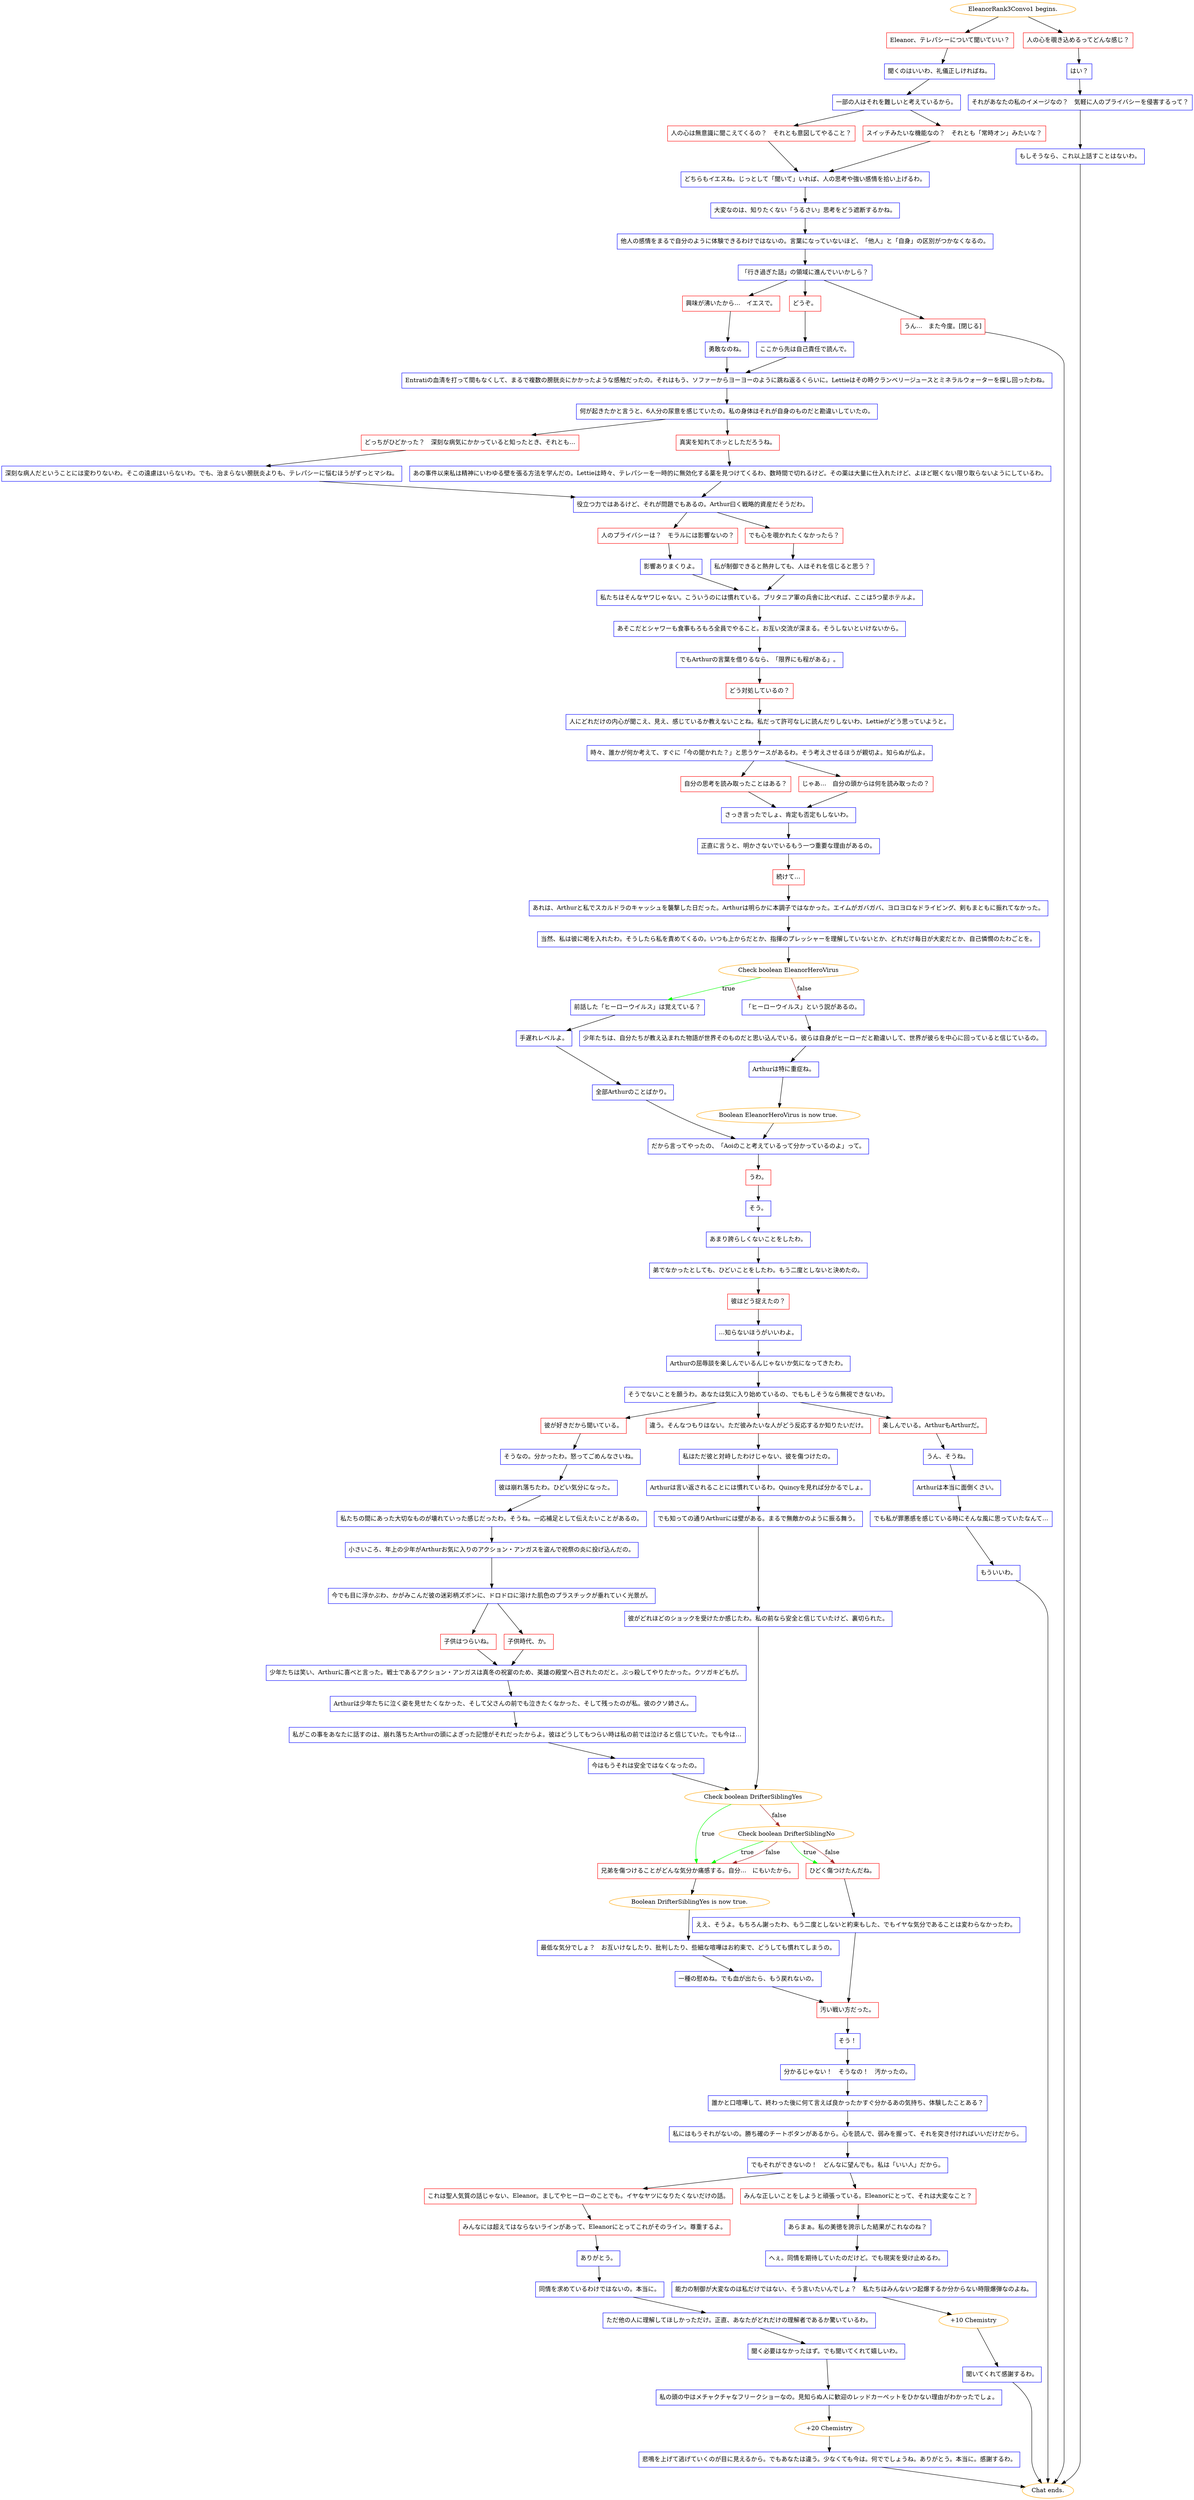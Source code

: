 digraph {
	"EleanorRank3Convo1 begins." [color=orange];
		"EleanorRank3Convo1 begins." -> j2047964313;
		"EleanorRank3Convo1 begins." -> j3828507671;
	j2047964313 [label="Eleanor、テレパシーについて聞いていい？",shape=box,color=red];
		j2047964313 -> j2395170802;
	j3828507671 [label="人の心を覗き込めるってどんな感じ？",shape=box,color=red];
		j3828507671 -> j598365692;
	j2395170802 [label="聞くのはいいわ、礼儀正しければね。",shape=box,color=blue];
		j2395170802 -> j3159774157;
	j598365692 [label="はい？",shape=box,color=blue];
		j598365692 -> j2169086588;
	j3159774157 [label="一部の人はそれを難しいと考えているから。",shape=box,color=blue];
		j3159774157 -> j1987812055;
		j3159774157 -> j3384022650;
	j2169086588 [label="それがあなたの私のイメージなの？　気軽に人のプライバシーを侵害するって？",shape=box,color=blue];
		j2169086588 -> j1404770379;
	j1987812055 [label="人の心は無意識に聞こえてくるの？　それとも意図してやること？",shape=box,color=red];
		j1987812055 -> j3673233103;
	j3384022650 [label="スイッチみたいな機能なの？　それとも「常時オン」みたいな？",shape=box,color=red];
		j3384022650 -> j3673233103;
	j1404770379 [label="もしそうなら、これ以上話すことはないわ。",shape=box,color=blue];
		j1404770379 -> "Chat ends.";
	j3673233103 [label="どちらもイエスね。じっとして「聞いて」いれば、人の思考や強い感情を拾い上げるわ。",shape=box,color=blue];
		j3673233103 -> j4203886790;
	"Chat ends." [color=orange];
	j4203886790 [label="大変なのは、知りたくない「うるさい」思考をどう遮断するかね。",shape=box,color=blue];
		j4203886790 -> j301962088;
	j301962088 [label="他人の感情をまるで自分のように体験できるわけではないの。言葉になっていないほど、「他人」と「自身」の区別がつかなくなるの。",shape=box,color=blue];
		j301962088 -> j930057849;
	j930057849 [label="「行き過ぎた話」の領域に進んでいいかしら？",shape=box,color=blue];
		j930057849 -> j1576091486;
		j930057849 -> j1228887972;
		j930057849 -> j2403739123;
	j1576091486 [label="興味が沸いたから…　イエスで。",shape=box,color=red];
		j1576091486 -> j1528434679;
	j1228887972 [label="どうぞ。",shape=box,color=red];
		j1228887972 -> j348181125;
	j2403739123 [label="うん…　また今度。[閉じる]",shape=box,color=red];
		j2403739123 -> "Chat ends.";
	j1528434679 [label="勇敢なのね。",shape=box,color=blue];
		j1528434679 -> j2465929992;
	j348181125 [label="ここから先は自己責任で読んで。",shape=box,color=blue];
		j348181125 -> j2465929992;
	j2465929992 [label="Entratiの血清を打って間もなくして、まるで複数の膀胱炎にかかったような感触だったの。それはもう、ソファーからヨーヨーのように跳ね返るくらいに。Lettieはその時クランベリージュースとミネラルウォーターを探し回ったわね。",shape=box,color=blue];
		j2465929992 -> j1255523718;
	j1255523718 [label="何が起きたかと言うと、6人分の尿意を感じていたの。私の身体はそれが自身のものだと勘違いしていたの。",shape=box,color=blue];
		j1255523718 -> j463528281;
		j1255523718 -> j814987666;
	j463528281 [label="どっちがひどかった？　深刻な病気にかかっていると知ったとき、それとも…",shape=box,color=red];
		j463528281 -> j3603479310;
	j814987666 [label="真実を知れてホッとしただろうね。",shape=box,color=red];
		j814987666 -> j1678915219;
	j3603479310 [label="深刻な病人だということには変わりないわ。そこの遠慮はいらないわ。でも、治まらない膀胱炎よりも、テレパシーに悩むほうがずっとマシね。",shape=box,color=blue];
		j3603479310 -> j2973515452;
	j1678915219 [label="あの事件以来私は精神にいわゆる壁を張る方法を学んだの。Lettieは時々、テレパシーを一時的に無効化する薬を見つけてくるわ、数時間で切れるけど。その薬は大量に仕入れたけど、よほど眠くない限り取らないようにしているわ。",shape=box,color=blue];
		j1678915219 -> j2973515452;
	j2973515452 [label="役立つ力ではあるけど、それが問題でもあるの。Arthur曰く戦略的資産だそうだわ。",shape=box,color=blue];
		j2973515452 -> j1830859938;
		j2973515452 -> j3055483616;
	j1830859938 [label="人のプライバシーは？　モラルには影響ないの？",shape=box,color=red];
		j1830859938 -> j1929293271;
	j3055483616 [label="でも心を覗かれたくなかったら？",shape=box,color=red];
		j3055483616 -> j3975132809;
	j1929293271 [label="影響ありまくりよ。",shape=box,color=blue];
		j1929293271 -> j1975517174;
	j3975132809 [label="私が制御できると熱弁しても、人はそれを信じると思う？",shape=box,color=blue];
		j3975132809 -> j1975517174;
	j1975517174 [label="私たちはそんなヤワじゃない。こういうのには慣れている。ブリタニア軍の兵舎に比べれば、ここは5つ星ホテルよ。",shape=box,color=blue];
		j1975517174 -> j4149661165;
	j4149661165 [label="あそこだとシャワーも食事もろもろ全員でやること。お互い交流が深まる。そうしないといけないから。",shape=box,color=blue];
		j4149661165 -> j2860170644;
	j2860170644 [label="でもArthurの言葉を借りるなら、「限界にも程がある」。",shape=box,color=blue];
		j2860170644 -> j474706166;
	j474706166 [label="どう対処しているの？",shape=box,color=red];
		j474706166 -> j592931251;
	j592931251 [label="人にどれだけの内心が聞こえ、見え、感じているか教えないことね。私だって許可なしに読んだりしないわ、Lettieがどう思っていようと。",shape=box,color=blue];
		j592931251 -> j1191441249;
	j1191441249 [label="時々、誰かが何か考えて、すぐに「今の聞かれた？」と思うケースがあるわ。そう考えさせるほうが親切よ。知らぬが仏よ。",shape=box,color=blue];
		j1191441249 -> j82594502;
		j1191441249 -> j1123070219;
	j82594502 [label="自分の思考を読み取ったことはある？",shape=box,color=red];
		j82594502 -> j2102089461;
	j1123070219 [label="じゃあ…　自分の頭からは何を読み取ったの？",shape=box,color=red];
		j1123070219 -> j2102089461;
	j2102089461 [label="さっき言ったでしょ、肯定も否定もしないわ。",shape=box,color=blue];
		j2102089461 -> j660541175;
	j660541175 [label="正直に言うと、明かさないでいるもう一つ重要な理由があるの。",shape=box,color=blue];
		j660541175 -> j3193071036;
	j3193071036 [label="続けて…",shape=box,color=red];
		j3193071036 -> j3989401808;
	j3989401808 [label="あれは、Arthurと私でスカルドラのキャッシュを襲撃した日だった。Arthurは明らかに本調子ではなかった。エイムがガバガバ、ヨロヨロなドライビング、剣もまともに振れてなかった。",shape=box,color=blue];
		j3989401808 -> j517969173;
	j517969173 [label="当然、私は彼に喝を入れたわ。そうしたら私を責めてくるの。いつも上からだとか、指揮のプレッシャーを理解していないとか、どれだけ毎日が大変だとか、自己憐憫のたわごとを。",shape=box,color=blue];
		j517969173 -> j1362887736;
	j1362887736 [label="Check boolean EleanorHeroVirus",color=orange];
		j1362887736 -> j1958819136 [label=true,color=green];
		j1362887736 -> j3615681800 [label=false,color=brown];
	j1958819136 [label="前話した「ヒーローウイルス」は覚えている？",shape=box,color=blue];
		j1958819136 -> j2786070428;
	j3615681800 [label="「ヒーローウイルス」という説があるの。",shape=box,color=blue];
		j3615681800 -> j3518420991;
	j2786070428 [label="手遅れレベルよ。",shape=box,color=blue];
		j2786070428 -> j263894411;
	j3518420991 [label="少年たちは、自分たちが教え込まれた物語が世界そのものだと思い込んでいる。彼らは自身がヒーローだと勘違いして、世界が彼らを中心に回っていると信じているの。",shape=box,color=blue];
		j3518420991 -> j778530607;
	j263894411 [label="全部Arthurのことばかり。",shape=box,color=blue];
		j263894411 -> j3240697730;
	j778530607 [label="Arthurは特に重症ね。",shape=box,color=blue];
		j778530607 -> j28076288;
	j3240697730 [label="だから言ってやったの、「Aoiのこと考えているって分かっているのよ」って。",shape=box,color=blue];
		j3240697730 -> j78373296;
	j28076288 [label="Boolean EleanorHeroVirus is now true.",color=orange];
		j28076288 -> j3240697730;
	j78373296 [label="うわ。",shape=box,color=red];
		j78373296 -> j283721836;
	j283721836 [label="そう。",shape=box,color=blue];
		j283721836 -> j4009130353;
	j4009130353 [label="あまり誇らしくないことをしたわ。",shape=box,color=blue];
		j4009130353 -> j3297002044;
	j3297002044 [label="弟でなかったとしても、ひどいことをしたわ。もう二度としないと決めたの。",shape=box,color=blue];
		j3297002044 -> j835621112;
	j835621112 [label="彼はどう捉えたの？",shape=box,color=red];
		j835621112 -> j3005111547;
	j3005111547 [label="…知らないほうがいいわよ。",shape=box,color=blue];
		j3005111547 -> j1581524738;
	j1581524738 [label="Arthurの屈辱談を楽しんでいるんじゃないか気になってきたわ。",shape=box,color=blue];
		j1581524738 -> j1771292609;
	j1771292609 [label="そうでないことを願うわ。あなたは気に入り始めているの、でももしそうなら無視できないわ。",shape=box,color=blue];
		j1771292609 -> j2699717561;
		j1771292609 -> j380519975;
		j1771292609 -> j399874504;
	j2699717561 [label="彼が好きだから聞いている。",shape=box,color=red];
		j2699717561 -> j1353865575;
	j380519975 [label="違う。そんなつもりはない。ただ彼みたいな人がどう反応するか知りたいだけ。",shape=box,color=red];
		j380519975 -> j4139855609;
	j399874504 [label="楽しんでいる。ArthurもArthurだ。",shape=box,color=red];
		j399874504 -> j341045363;
	j1353865575 [label="そうなの。分かったわ。怒ってごめんなさいね。",shape=box,color=blue];
		j1353865575 -> j1146401678;
	j4139855609 [label="私はただ彼と対峙したわけじゃない、彼を傷つけたの。",shape=box,color=blue];
		j4139855609 -> j1764355412;
	j341045363 [label="うん、そうね。",shape=box,color=blue];
		j341045363 -> j1192695327;
	j1146401678 [label="彼は崩れ落ちたわ。ひどい気分になった。",shape=box,color=blue];
		j1146401678 -> j3780822200;
	j1764355412 [label="Arthurは言い返されることには慣れているわ。Quincyを見れば分かるでしょ。",shape=box,color=blue];
		j1764355412 -> j2525312455;
	j1192695327 [label="Arthurは本当に面倒くさい。",shape=box,color=blue];
		j1192695327 -> j2865558234;
	j3780822200 [label="私たちの間にあった大切なものが壊れていった感じだったわ。そうね。一応補足として伝えたいことがあるの。",shape=box,color=blue];
		j3780822200 -> j3322175727;
	j2525312455 [label="でも知っての通りArthurには壁がある。まるで無敵かのように振る舞う。",shape=box,color=blue];
		j2525312455 -> j1280288563;
	j2865558234 [label="でも私が罪悪感を感じている時にそんな風に思っていたなんて…",shape=box,color=blue];
		j2865558234 -> j2459574782;
	j3322175727 [label="小さいころ、年上の少年がArthurお気に入りのアクション・アンガスを盗んで祝祭の炎に投げ込んだの。",shape=box,color=blue];
		j3322175727 -> j961244814;
	j1280288563 [label="彼がどれほどのショックを受けたか感じたわ。私の前なら安全と信じていたけど、裏切られた。",shape=box,color=blue];
		j1280288563 -> j4218162884;
	j2459574782 [label="もういいわ。",shape=box,color=blue];
		j2459574782 -> "Chat ends.";
	j961244814 [label="今でも目に浮かぶわ、かがみこんだ彼の迷彩柄ズボンに、ドロドロに溶けた肌色のプラスチックが垂れていく光景が。",shape=box,color=blue];
		j961244814 -> j153021825;
		j961244814 -> j1029658869;
	j4218162884 [label="Check boolean DrifterSiblingYes",color=orange];
		j4218162884 -> j152034047 [label=true,color=green];
		j4218162884 -> j1944990817 [label=false,color=brown];
	j153021825 [label="子供はつらいね。",shape=box,color=red];
		j153021825 -> j3651009037;
	j1029658869 [label="子供時代、か。",shape=box,color=red];
		j1029658869 -> j3651009037;
	j152034047 [label="兄弟を傷つけることがどんな気分か痛感する。自分…　にもいたから。",shape=box,color=red];
		j152034047 -> j2127510699;
	j1944990817 [label="Check boolean DrifterSiblingNo",color=orange];
		j1944990817 -> j152034047 [label=true,color=green];
		j1944990817 -> j469365358 [label=true,color=green];
		j1944990817 -> j152034047 [label=false,color=brown];
		j1944990817 -> j469365358 [label=false,color=brown];
	j3651009037 [label="少年たちは笑い、Arthurに喜べと言った。戦士であるアクション・アンガスは真冬の祝宴のため、英雄の殿堂へ召されたのだと。ぶっ殺してやりたかった。クソガキどもが。",shape=box,color=blue];
		j3651009037 -> j3949084171;
	j2127510699 [label="Boolean DrifterSiblingYes is now true.",color=orange];
		j2127510699 -> j2927093775;
	j469365358 [label="ひどく傷つけたんだね。",shape=box,color=red];
		j469365358 -> j1109332047;
	j3949084171 [label="Arthurは少年たちに泣く姿を見せたくなかった、そして父さんの前でも泣きたくなかった、そして残ったのが私。彼のクソ姉さん。",shape=box,color=blue];
		j3949084171 -> j82445061;
	j2927093775 [label="最低な気分でしょ？　お互いけなしたり、批判したり、些細な喧嘩はお約束で、どうしても慣れてしまうの。",shape=box,color=blue];
		j2927093775 -> j3987360713;
	j1109332047 [label="ええ、そうよ。もちろん謝ったわ、もう二度としないと約束もした、でもイヤな気分であることは変わらなかったわ。",shape=box,color=blue];
		j1109332047 -> j1872869028;
	j82445061 [label="私がこの事をあなたに話すのは、崩れ落ちたArthurの頭によぎった記憶がそれだったからよ。彼はどうしてもつらい時は私の前では泣けると信じていた。でも今は…",shape=box,color=blue];
		j82445061 -> j2321743139;
	j3987360713 [label="一種の慰めね。でも血が出たら、もう戻れないの。",shape=box,color=blue];
		j3987360713 -> j1872869028;
	j1872869028 [label="汚い戦い方だった。",shape=box,color=red];
		j1872869028 -> j90197625;
	j2321743139 [label="今はもうそれは安全ではなくなったの。",shape=box,color=blue];
		j2321743139 -> j4218162884;
	j90197625 [label="そう！",shape=box,color=blue];
		j90197625 -> j521803565;
	j521803565 [label="分かるじゃない！　そうなの！　汚かったの。",shape=box,color=blue];
		j521803565 -> j3163219651;
	j3163219651 [label="誰かと口喧嘩して、終わった後に何て言えば良かったかすぐ分かるあの気持ち、体験したことある？",shape=box,color=blue];
		j3163219651 -> j2303368187;
	j2303368187 [label="私にはもうそれがないの。勝ち確のチートボタンがあるから。心を読んで、弱みを握って、それを突き付ければいいだけだから。",shape=box,color=blue];
		j2303368187 -> j139872581;
	j139872581 [label="でもそれができないの！　どんなに望んでも。私は「いい人」だから。",shape=box,color=blue];
		j139872581 -> j683388206;
		j139872581 -> j3068163337;
	j683388206 [label="これは聖人気質の話じゃない、Eleanor。ましてやヒーローのことでも。イヤなヤツになりたくないだけの話。",shape=box,color=red];
		j683388206 -> j3119802284;
	j3068163337 [label="みんな正しいことをしようと頑張っている。Eleanorにとって、それは大変なこと？",shape=box,color=red];
		j3068163337 -> j2939145528;
	j3119802284 [label="みんなには超えてはならないラインがあって、Eleanorにとってこれがそのライン。尊重するよ。",shape=box,color=red];
		j3119802284 -> j1131321540;
	j2939145528 [label="あらまぁ。私の美徳を誇示した結果がこれなのね？",shape=box,color=blue];
		j2939145528 -> j1810605270;
	j1131321540 [label="ありがとう。",shape=box,color=blue];
		j1131321540 -> j1795789548;
	j1810605270 [label="へぇ。同情を期待していたのだけど。でも現実を受け止めるわ。",shape=box,color=blue];
		j1810605270 -> j190907946;
	j1795789548 [label="同情を求めているわけではないの。本当に。",shape=box,color=blue];
		j1795789548 -> j2046597695;
	j190907946 [label="能力の制御が大変なのは私だけではない、そう言いたいんでしょ？　私たちはみんないつ起爆するか分からない時限爆弾なのよね。",shape=box,color=blue];
		j190907946 -> j1345222021;
	j2046597695 [label="ただ他の人に理解してほしかっただけ。正直、あなたがどれだけの理解者であるか驚いているわ。",shape=box,color=blue];
		j2046597695 -> j548426724;
	j1345222021 [label="+10 Chemistry",color=orange];
		j1345222021 -> j4204885402;
	j548426724 [label="聞く必要はなかったはず。でも聞いてくれて嬉しいわ。",shape=box,color=blue];
		j548426724 -> j3648646948;
	j4204885402 [label="聞いてくれて感謝するわ。",shape=box,color=blue];
		j4204885402 -> "Chat ends.";
	j3648646948 [label="私の頭の中はメチャクチャなフリークショーなの。見知らぬ人に歓迎のレッドカーペットをひかない理由がわかったでしょ。",shape=box,color=blue];
		j3648646948 -> j1389716566;
	j1389716566 [label="+20 Chemistry",color=orange];
		j1389716566 -> j1707662877;
	j1707662877 [label="悲鳴を上げて逃げていくのが目に見えるから。でもあなたは違う。少なくても今は。何ででしょうね。ありがとう。本当に。感謝するわ。",shape=box,color=blue];
		j1707662877 -> "Chat ends.";
}